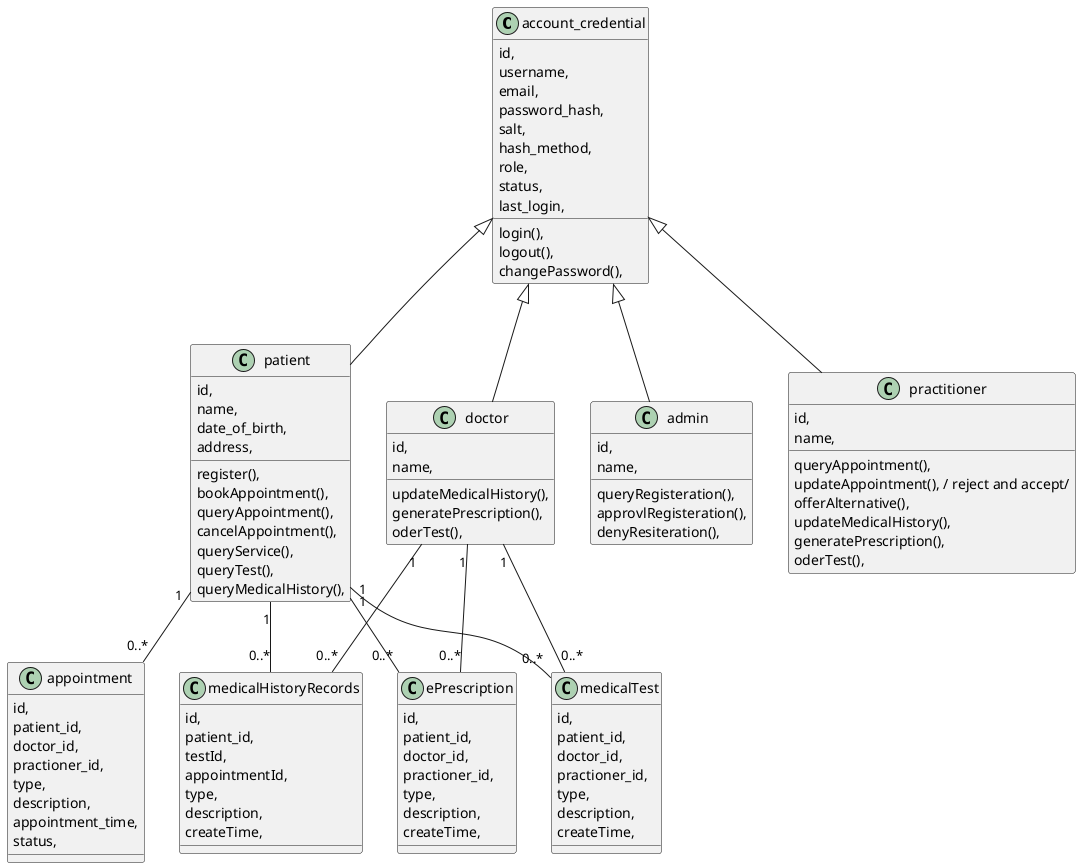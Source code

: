 @startuml class diagram

' todo: add account_credential to all user class
class account_credential{
    id,
    username,
    email,
    password_hash,
    salt,
    hash_method,
    role,
    status,
    last_login,
    login(),
    logout(),
    changePassword(),
}

class patient{
    id,
    name,
    date_of_birth,
    address,
    register(),
    bookAppointment(),
    queryAppointment(),
    cancelAppointment(),
    queryService(),
    queryTest(),
    queryMedicalHistory(),
}

class admin{
    id,
    name,
    queryRegisteration(),
    approvlRegisteration(),
    denyResiteration(),
}

class appointment{
    id,
    patient_id,
    doctor_id,
    practioner_id,
    type,
    description,
    appointment_time,
    status,
}
' update by appointment, test result
class medicalHistoryRecords{
    id,
    patient_id,
    testId,
    appointmentId,
    type,
    description,
    createTime,
}

class ePrescription{
    id,
    patient_id,
    doctor_id,
    practioner_id,
    type,
    description,
    createTime,
}
class medicalTest{
    id,
    patient_id,
    doctor_id,
    practioner_id,
    type,
    description,
    createTime,
}

' todo: diff betweeen recieve and review 
class practitioner{
    id,
    name,
    queryAppointment(),
    updateAppointment(), / reject and accept/
    offerAlternative(),
    updateMedicalHistory(),
    generatePrescription(),
    oderTest(),
}
class doctor{
    id,
    name,
    updateMedicalHistory(),
    generatePrescription(),
    oderTest(),
}

account_credential <|-- patient
account_credential <|-- admin
account_credential <|-- doctor
account_credential <|-- practitioner

patient "1" -- "0..*" appointment
patient "1" -- "0..*" medicalHistoryRecords
patient "1" -- "0..*" ePrescription
patient "1" -- "0..*" medicalTest

doctor "1" -- "0..*" medicalHistoryRecords
doctor "1" -- "0..*" ePrescription
doctor "1" -- "0..*" medicalTest

' omit 3 line avoid the messy diagram
' practitioner "1" -- "0..*" medicalHistoryRecords
' practitioner "1" -- "0..*" ePrescription
' practitioner "1" -- "0..*" medicalTest

@enduml